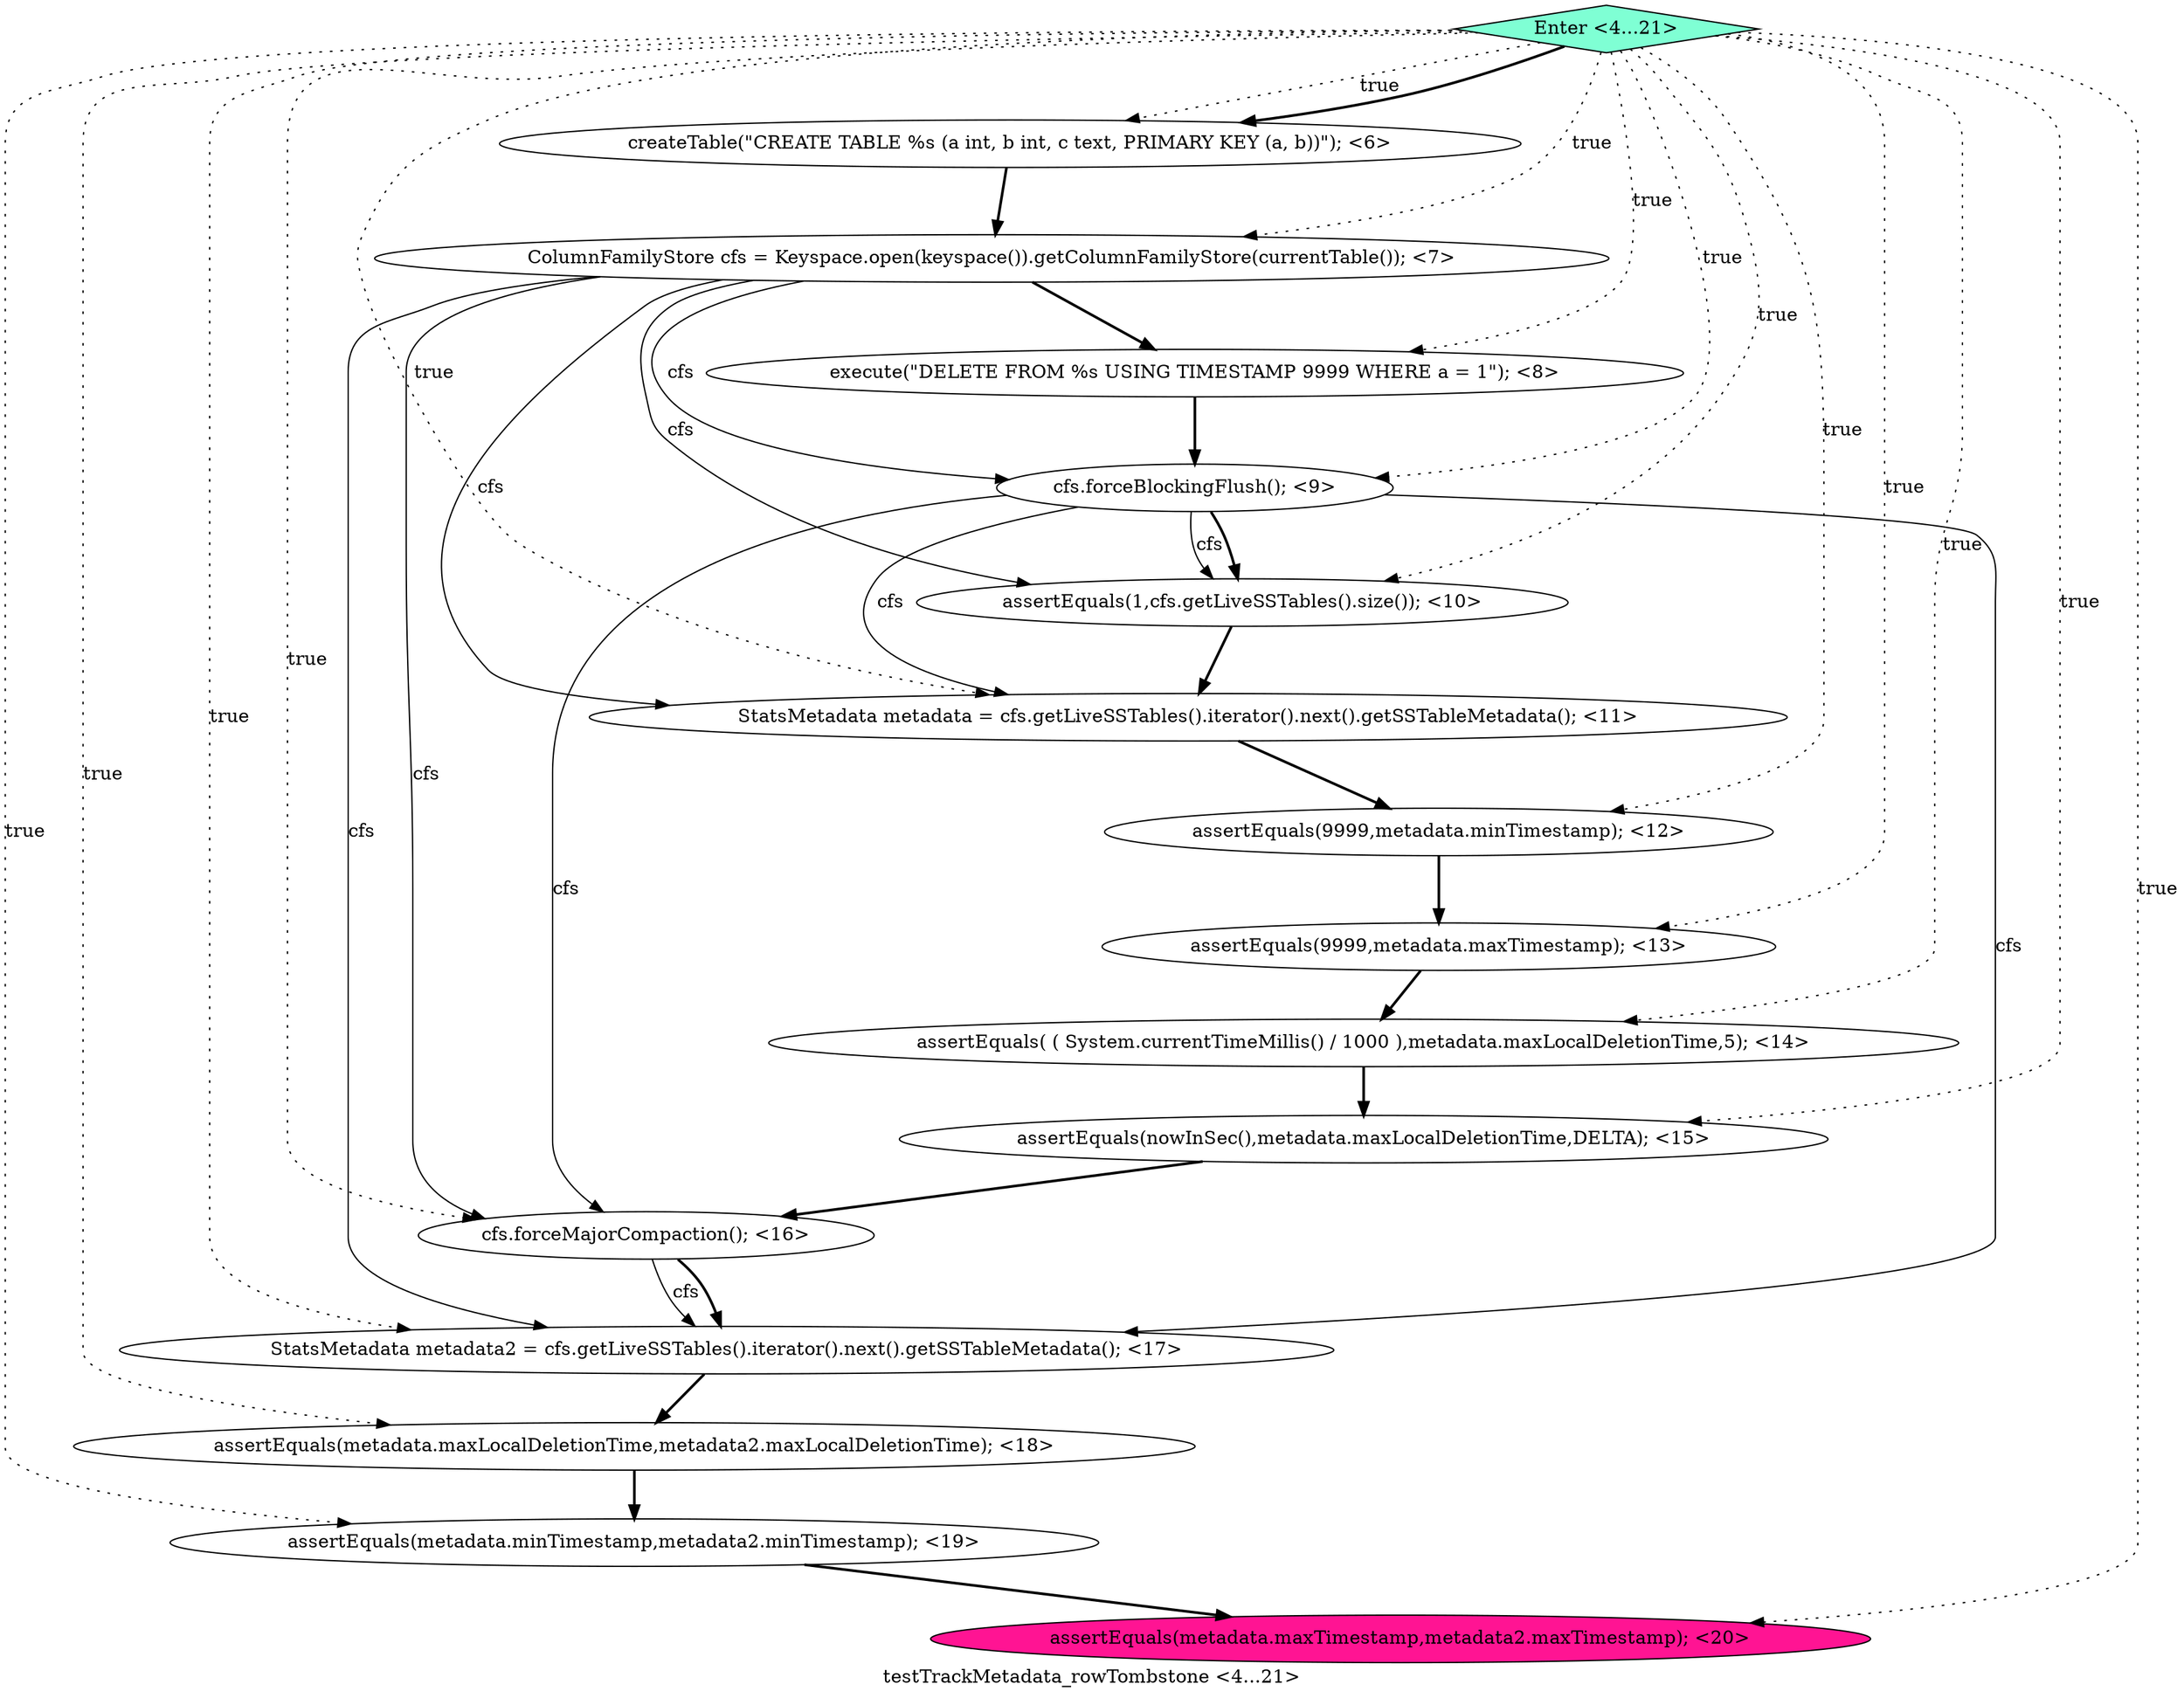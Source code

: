digraph PDG {
label = "testTrackMetadata_rowTombstone <4...21>";
0.7 [style = filled, label = "assertEquals(9999,metadata.maxTimestamp); <13>", fillcolor = white, shape = ellipse];
0.1 [style = filled, label = "ColumnFamilyStore cfs = Keyspace.open(keyspace()).getColumnFamilyStore(currentTable()); <7>", fillcolor = white, shape = ellipse];
0.0 [style = filled, label = "createTable(\"CREATE TABLE %s (a int, b int, c text, PRIMARY KEY (a, b))\"); <6>", fillcolor = white, shape = ellipse];
0.12 [style = filled, label = "assertEquals(metadata.maxLocalDeletionTime,metadata2.maxLocalDeletionTime); <18>", fillcolor = white, shape = ellipse];
0.2 [style = filled, label = "execute(\"DELETE FROM %s USING TIMESTAMP 9999 WHERE a = 1\"); <8>", fillcolor = white, shape = ellipse];
0.3 [style = filled, label = "cfs.forceBlockingFlush(); <9>", fillcolor = white, shape = ellipse];
0.4 [style = filled, label = "assertEquals(1,cfs.getLiveSSTables().size()); <10>", fillcolor = white, shape = ellipse];
0.5 [style = filled, label = "StatsMetadata metadata = cfs.getLiveSSTables().iterator().next().getSSTableMetadata(); <11>", fillcolor = white, shape = ellipse];
0.10 [style = filled, label = "cfs.forceMajorCompaction(); <16>", fillcolor = white, shape = ellipse];
0.14 [style = filled, label = "assertEquals(metadata.maxTimestamp,metadata2.maxTimestamp); <20>", fillcolor = deeppink, shape = ellipse];
0.15 [style = filled, label = "Enter <4...21>", fillcolor = aquamarine, shape = diamond];
0.8 [style = filled, label = "assertEquals( ( System.currentTimeMillis() / 1000 ),metadata.maxLocalDeletionTime,5); <14>", fillcolor = white, shape = ellipse];
0.13 [style = filled, label = "assertEquals(metadata.minTimestamp,metadata2.minTimestamp); <19>", fillcolor = white, shape = ellipse];
0.9 [style = filled, label = "assertEquals(nowInSec(),metadata.maxLocalDeletionTime,DELTA); <15>", fillcolor = white, shape = ellipse];
0.11 [style = filled, label = "StatsMetadata metadata2 = cfs.getLiveSSTables().iterator().next().getSSTableMetadata(); <17>", fillcolor = white, shape = ellipse];
0.6 [style = filled, label = "assertEquals(9999,metadata.minTimestamp); <12>", fillcolor = white, shape = ellipse];
0.0 -> 0.1 [style = bold, label=""];
0.1 -> 0.2 [style = bold, label=""];
0.1 -> 0.3 [style = solid, label="cfs"];
0.1 -> 0.4 [style = solid, label="cfs"];
0.1 -> 0.5 [style = solid, label="cfs"];
0.1 -> 0.10 [style = solid, label="cfs"];
0.1 -> 0.11 [style = solid, label="cfs"];
0.2 -> 0.3 [style = bold, label=""];
0.3 -> 0.4 [style = solid, label="cfs"];
0.3 -> 0.4 [style = bold, label=""];
0.3 -> 0.5 [style = solid, label="cfs"];
0.3 -> 0.10 [style = solid, label="cfs"];
0.3 -> 0.11 [style = solid, label="cfs"];
0.4 -> 0.5 [style = bold, label=""];
0.5 -> 0.6 [style = bold, label=""];
0.6 -> 0.7 [style = bold, label=""];
0.7 -> 0.8 [style = bold, label=""];
0.8 -> 0.9 [style = bold, label=""];
0.9 -> 0.10 [style = bold, label=""];
0.10 -> 0.11 [style = solid, label="cfs"];
0.10 -> 0.11 [style = bold, label=""];
0.11 -> 0.12 [style = bold, label=""];
0.12 -> 0.13 [style = bold, label=""];
0.13 -> 0.14 [style = bold, label=""];
0.15 -> 0.0 [style = dotted, label="true"];
0.15 -> 0.0 [style = bold, label=""];
0.15 -> 0.1 [style = dotted, label="true"];
0.15 -> 0.2 [style = dotted, label="true"];
0.15 -> 0.3 [style = dotted, label="true"];
0.15 -> 0.4 [style = dotted, label="true"];
0.15 -> 0.5 [style = dotted, label="true"];
0.15 -> 0.6 [style = dotted, label="true"];
0.15 -> 0.7 [style = dotted, label="true"];
0.15 -> 0.8 [style = dotted, label="true"];
0.15 -> 0.9 [style = dotted, label="true"];
0.15 -> 0.10 [style = dotted, label="true"];
0.15 -> 0.11 [style = dotted, label="true"];
0.15 -> 0.12 [style = dotted, label="true"];
0.15 -> 0.13 [style = dotted, label="true"];
0.15 -> 0.14 [style = dotted, label="true"];
}
